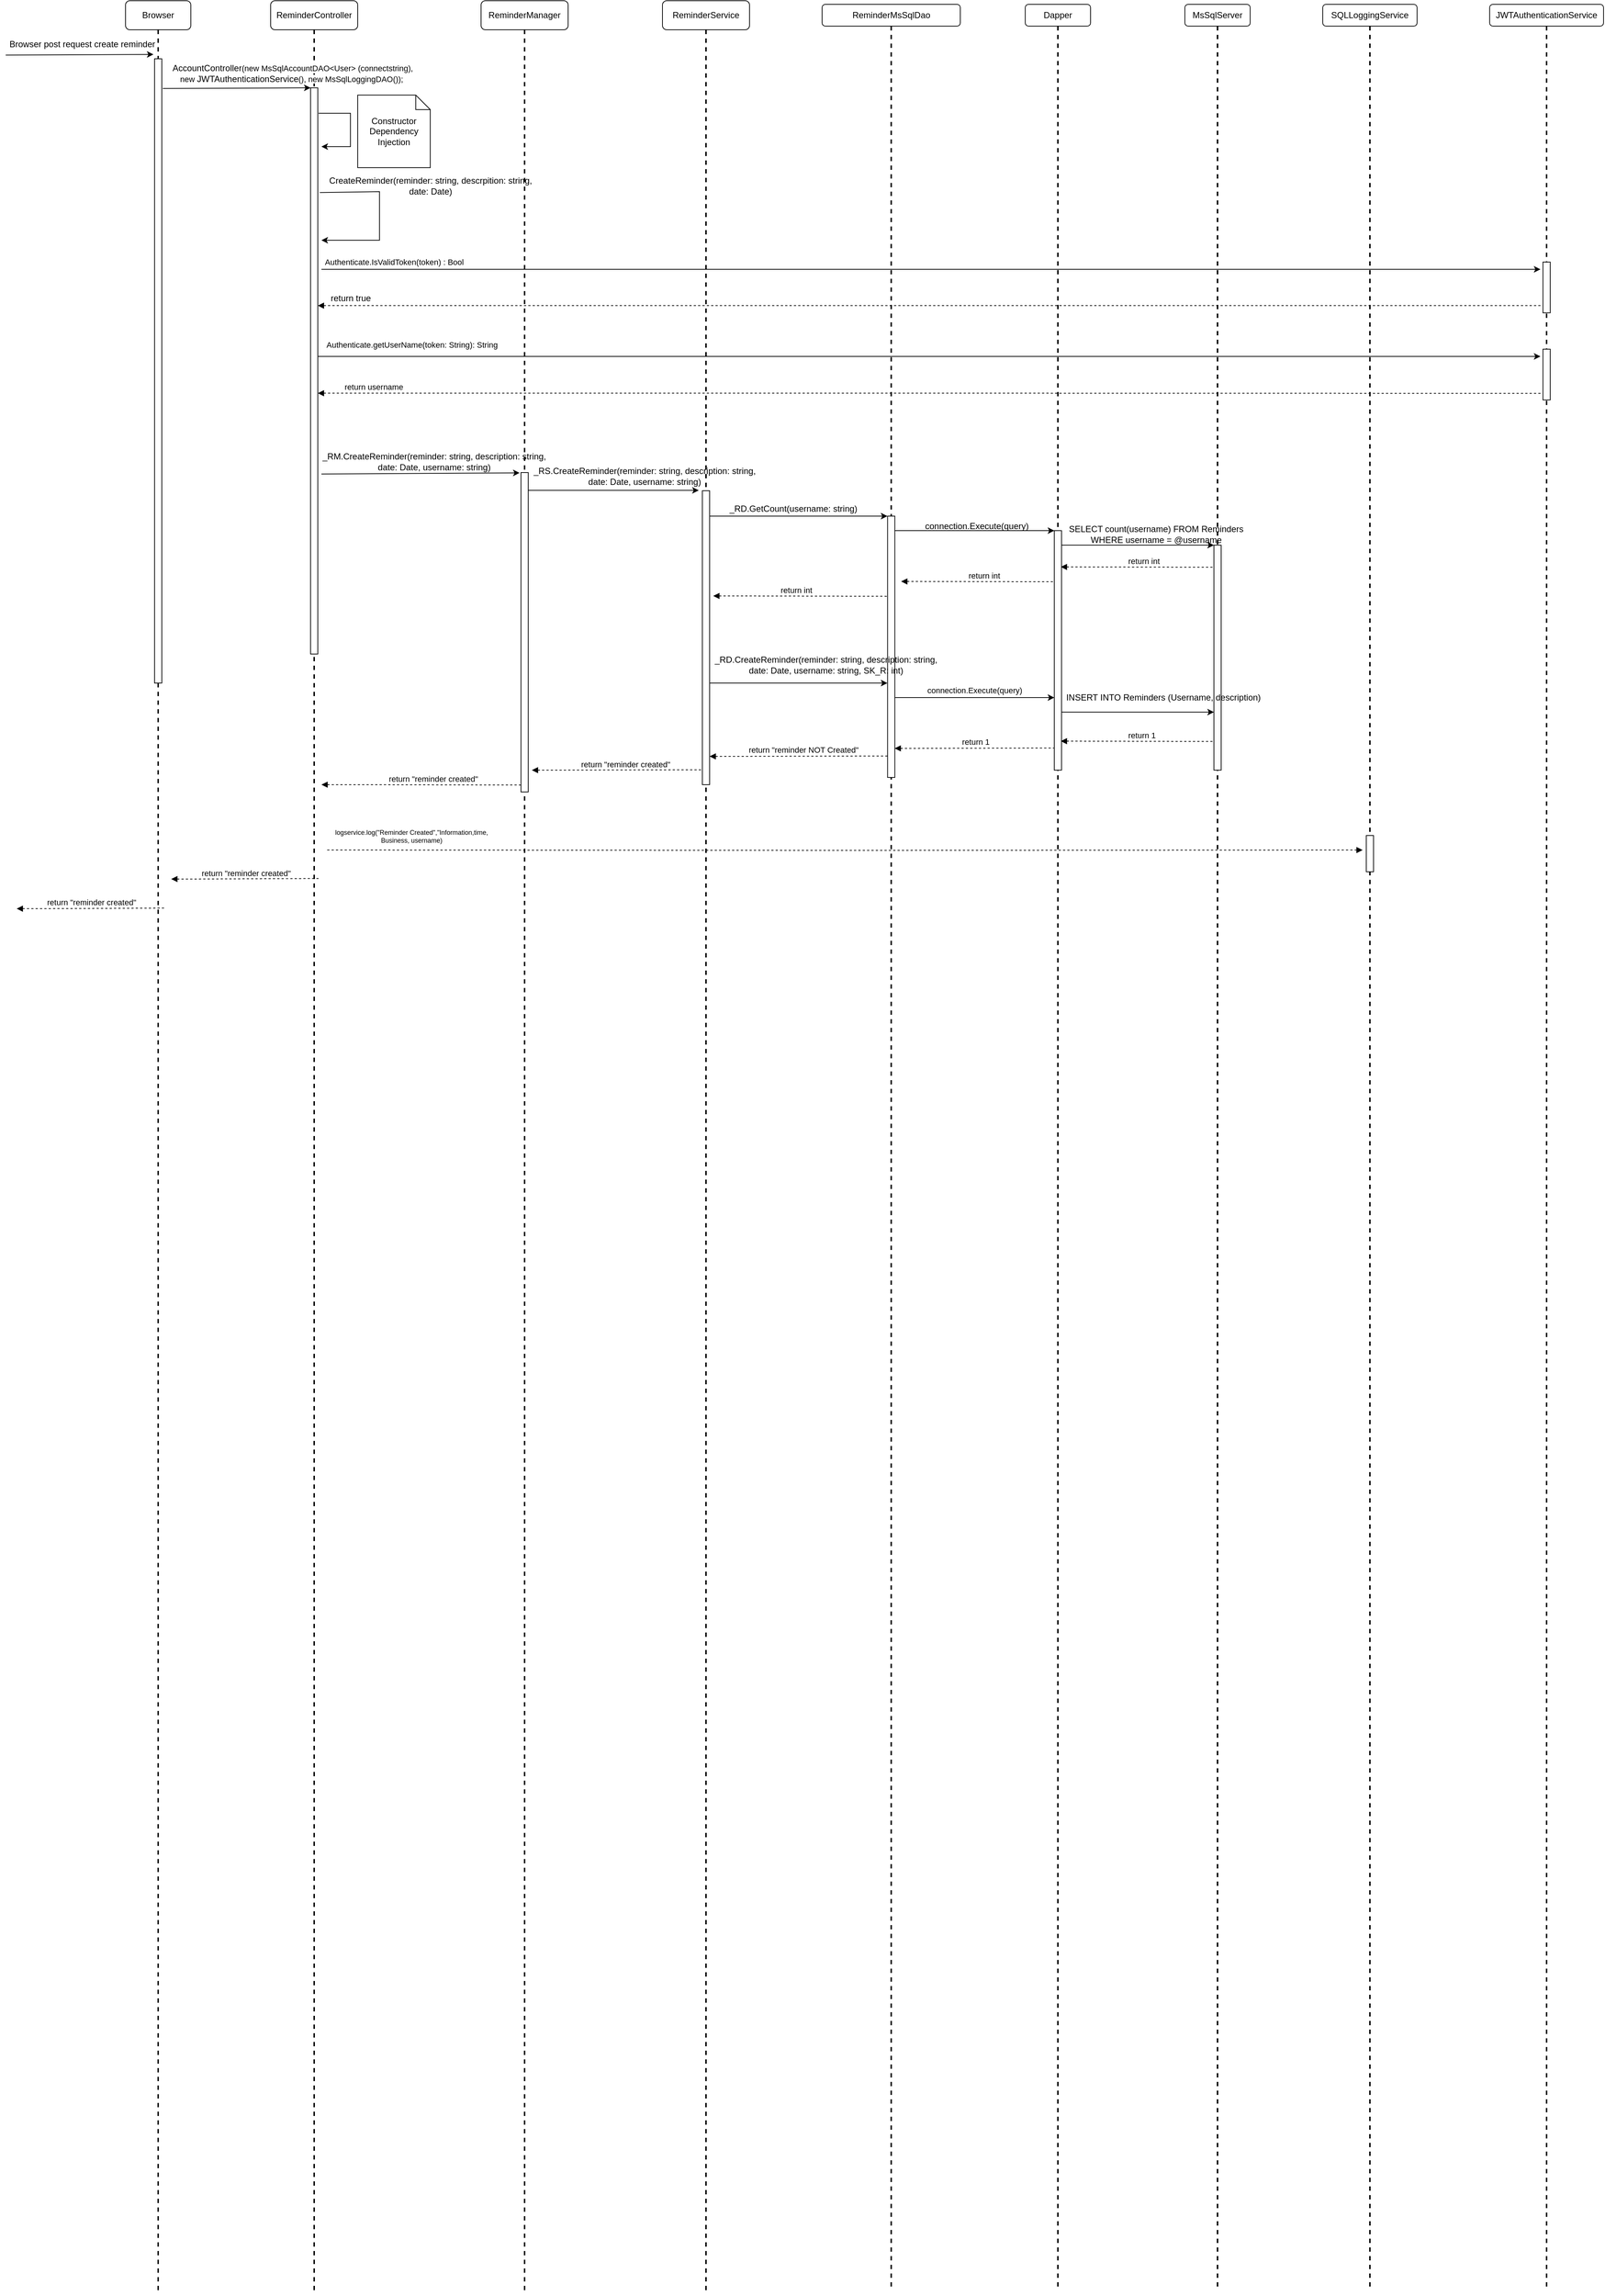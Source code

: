 <?xml version="1.0" encoding="UTF-8"?>
<mxfile version="17.4.0" type="google"><diagram id="RDwwvTGCF3wUJh4VpjZ5" name="Page-1"><mxGraphModel dx="2272" dy="737" grid="1" gridSize="10" guides="1" tooltips="1" connect="1" arrows="1" fold="1" page="1" pageScale="1" pageWidth="850" pageHeight="1100" math="0" shadow="0"><root><mxCell id="0"/><mxCell id="1" parent="0"/><mxCell id="jT9DzeOsweoscZ4oZAF4-42" value="" style="line;strokeWidth=2;direction=south;html=1;dashed=1;" parent="1" vertex="1"><mxGeometry x="900" y="145" width="10" height="3120" as="geometry"/></mxCell><mxCell id="yj6ZxE1zSrJkq0kj9B9Q-1" value="Browser" style="rounded=1;whiteSpace=wrap;html=1;" parent="1" vertex="1"><mxGeometry x="-600" y="110" width="90" height="40" as="geometry"/></mxCell><mxCell id="yj6ZxE1zSrJkq0kj9B9Q-9" value="" style="endArrow=classic;html=1;rounded=0;entryX=0;entryY=1;entryDx=0;entryDy=0;exitX=0.022;exitY=1.245;exitDx=0;exitDy=0;exitPerimeter=0;" parent="1" source="yj6ZxE1zSrJkq0kj9B9Q-12" edge="1"><mxGeometry width="50" height="50" relative="1" as="geometry"><mxPoint x="-680" y="184" as="sourcePoint"/><mxPoint x="-561.485" y="183.985" as="targetPoint"/></mxGeometry></mxCell><mxCell id="yj6ZxE1zSrJkq0kj9B9Q-12" value="Browser post request create reminder" style="text;html=1;align=center;verticalAlign=middle;resizable=0;points=[];autosize=1;strokeColor=none;fillColor=none;" parent="1" vertex="1"><mxGeometry x="-770" y="160" width="220" height="20" as="geometry"/></mxCell><mxCell id="yj6ZxE1zSrJkq0kj9B9Q-13" value="ReminderController" style="rounded=1;whiteSpace=wrap;html=1;" parent="1" vertex="1"><mxGeometry x="-400" y="110" width="120" height="40" as="geometry"/></mxCell><mxCell id="yj6ZxE1zSrJkq0kj9B9Q-14" value="" style="line;strokeWidth=2;direction=south;html=1;dashed=1;" parent="1" vertex="1"><mxGeometry x="-345" y="150" width="10" height="3120" as="geometry"/></mxCell><mxCell id="yj6ZxE1zSrJkq0kj9B9Q-15" value="" style="line;strokeWidth=2;direction=south;html=1;dashed=1;" parent="1" vertex="1"><mxGeometry x="-560" y="150" width="10" height="3120" as="geometry"/></mxCell><mxCell id="yj6ZxE1zSrJkq0kj9B9Q-16" value="" style="html=1;points=[];perimeter=orthogonalPerimeter;" parent="1" vertex="1"><mxGeometry x="-560" y="190" width="10" height="860" as="geometry"/></mxCell><mxCell id="yj6ZxE1zSrJkq0kj9B9Q-17" value="" style="html=1;points=[];perimeter=orthogonalPerimeter;" parent="1" vertex="1"><mxGeometry x="-345" y="230" width="10" height="780" as="geometry"/></mxCell><mxCell id="yj6ZxE1zSrJkq0kj9B9Q-18" value="" style="endArrow=classic;html=1;rounded=0;entryX=0;entryY=1;entryDx=0;entryDy=0;exitX=0.022;exitY=1.245;exitDx=0;exitDy=0;exitPerimeter=0;" parent="1" edge="1"><mxGeometry width="50" height="50" relative="1" as="geometry"><mxPoint x="-548.67" y="230.91" as="sourcePoint"/><mxPoint x="-344.995" y="229.995" as="targetPoint"/></mxGeometry></mxCell><mxCell id="yj6ZxE1zSrJkq0kj9B9Q-19" value="AccountController&lt;span style=&quot;background-color: rgb(255 , 255 , 255) ; font-size: 11px ; text-align: left&quot;&gt;(new MsSqlAccountDAO&amp;lt;User&amp;gt;&amp;nbsp;&lt;/span&gt;&lt;span style=&quot;background-color: rgb(255 , 255 , 255) ; font-size: 11px ; text-align: left&quot;&gt;(connectstring), &lt;br&gt;new&amp;nbsp;&lt;/span&gt;JWTAuthenticationService&lt;span style=&quot;background-color: rgb(255 , 255 , 255) ; font-size: 11px ; text-align: left&quot;&gt;(),&amp;nbsp;new MsSqlLoggingDAO());&amp;nbsp;&lt;/span&gt;&lt;span style=&quot;background-color: rgb(255 , 255 , 255) ; font-size: 11px ; text-align: left&quot;&gt;&lt;br&gt;&lt;/span&gt;" style="text;html=1;align=center;verticalAlign=middle;resizable=0;points=[];autosize=1;strokeColor=none;fillColor=none;" parent="1" vertex="1"><mxGeometry x="-545" y="195" width="350" height="30" as="geometry"/></mxCell><mxCell id="jT9DzeOsweoscZ4oZAF4-1" value="" style="endArrow=classic;html=1;rounded=0;" parent="1" edge="1"><mxGeometry width="50" height="50" relative="1" as="geometry"><mxPoint x="-334" y="265" as="sourcePoint"/><mxPoint x="-330" y="311" as="targetPoint"/><Array as="points"><mxPoint x="-290" y="265"/><mxPoint x="-290" y="311"/></Array></mxGeometry></mxCell><mxCell id="jT9DzeOsweoscZ4oZAF4-2" value="Constructor Dependency Injection" style="shape=note;size=20;whiteSpace=wrap;html=1;" parent="1" vertex="1"><mxGeometry x="-280" y="240" width="100" height="100" as="geometry"/></mxCell><mxCell id="jT9DzeOsweoscZ4oZAF4-3" value="" style="endArrow=classic;html=1;rounded=0;exitX=1.283;exitY=0.185;exitDx=0;exitDy=0;exitPerimeter=0;" parent="1" source="yj6ZxE1zSrJkq0kj9B9Q-17" edge="1"><mxGeometry width="50" height="50" relative="1" as="geometry"><mxPoint x="-335" y="410" as="sourcePoint"/><mxPoint x="-330" y="440" as="targetPoint"/><Array as="points"><mxPoint x="-250" y="373"/><mxPoint x="-250" y="440"/></Array></mxGeometry></mxCell><mxCell id="jT9DzeOsweoscZ4oZAF4-4" value="CreateReminder(reminder: string, descrpition: string,&lt;br&gt;date: Date)" style="text;html=1;align=center;verticalAlign=middle;resizable=0;points=[];autosize=1;strokeColor=none;fillColor=none;" parent="1" vertex="1"><mxGeometry x="-325" y="350" width="290" height="30" as="geometry"/></mxCell><mxCell id="jT9DzeOsweoscZ4oZAF4-5" value="&lt;span style=&quot;text-align: left&quot;&gt;JWTAuthenticationService&lt;/span&gt;" style="rounded=1;whiteSpace=wrap;html=1;" parent="1" vertex="1"><mxGeometry x="1280" y="115" width="157" height="30" as="geometry"/></mxCell><mxCell id="jT9DzeOsweoscZ4oZAF4-7" value="" style="line;strokeWidth=2;direction=south;html=1;dashed=1;" parent="1" vertex="1"><mxGeometry x="1353.5" y="145" width="10" height="3120" as="geometry"/></mxCell><mxCell id="jT9DzeOsweoscZ4oZAF4-8" value="" style="html=1;points=[];perimeter=orthogonalPerimeter;" parent="1" vertex="1"><mxGeometry x="1353.5" y="470" width="10" height="70" as="geometry"/></mxCell><mxCell id="jT9DzeOsweoscZ4oZAF4-9" value="" style="endArrow=classic;html=1;rounded=0;" parent="1" edge="1"><mxGeometry width="50" height="50" relative="1" as="geometry"><mxPoint x="-330" y="480" as="sourcePoint"/><mxPoint x="1350" y="480" as="targetPoint"/></mxGeometry></mxCell><mxCell id="jT9DzeOsweoscZ4oZAF4-11" value="" style="endArrow=none;endFill=0;html=1;edgeStyle=orthogonalEdgeStyle;align=left;verticalAlign=top;rounded=0;startArrow=block;startFill=1;dashed=1;" parent="1" edge="1"><mxGeometry x="-1" relative="1" as="geometry"><mxPoint x="-335" y="530.04" as="sourcePoint"/><mxPoint x="1350" y="530" as="targetPoint"/><Array as="points"><mxPoint x="-196" y="530.04"/></Array></mxGeometry></mxCell><mxCell id="jT9DzeOsweoscZ4oZAF4-12" value="Authenticate.IsValidToken(token) : Bool" style="edgeLabel;resizable=0;html=1;align=center;verticalAlign=middle;" parent="1" connectable="0" vertex="1"><mxGeometry x="-230.0" y="470.0" as="geometry"/></mxCell><mxCell id="jT9DzeOsweoscZ4oZAF4-13" value="return true" style="text;html=1;align=center;verticalAlign=middle;resizable=0;points=[];autosize=1;strokeColor=none;fillColor=none;" parent="1" vertex="1"><mxGeometry x="-325" y="510" width="70" height="20" as="geometry"/></mxCell><mxCell id="jT9DzeOsweoscZ4oZAF4-15" value="" style="endArrow=none;endFill=0;html=1;edgeStyle=orthogonalEdgeStyle;align=left;verticalAlign=top;rounded=0;startArrow=block;startFill=1;dashed=1;entryX=-0.041;entryY=0.87;entryDx=0;entryDy=0;entryPerimeter=0;" parent="1" target="jT9DzeOsweoscZ4oZAF4-17" edge="1"><mxGeometry x="-1" relative="1" as="geometry"><mxPoint x="-335" y="650.64" as="sourcePoint"/><mxPoint x="968.62" y="650.0" as="targetPoint"/><Array as="points"><mxPoint x="394" y="651"/><mxPoint x="1123" y="650"/></Array></mxGeometry></mxCell><mxCell id="jT9DzeOsweoscZ4oZAF4-16" value="return username" style="edgeLabel;resizable=0;html=1;align=left;verticalAlign=bottom;" parent="jT9DzeOsweoscZ4oZAF4-15" connectable="0" vertex="1"><mxGeometry x="-1" relative="1" as="geometry"><mxPoint x="35" as="offset"/></mxGeometry></mxCell><mxCell id="jT9DzeOsweoscZ4oZAF4-17" value="" style="html=1;points=[];perimeter=orthogonalPerimeter;" parent="1" vertex="1"><mxGeometry x="1353.5" y="590" width="10" height="70" as="geometry"/></mxCell><mxCell id="jT9DzeOsweoscZ4oZAF4-18" value="" style="endArrow=classic;html=1;rounded=0;" parent="1" edge="1"><mxGeometry width="50" height="50" relative="1" as="geometry"><mxPoint x="-335" y="600" as="sourcePoint"/><mxPoint x="1350" y="600" as="targetPoint"/></mxGeometry></mxCell><mxCell id="jT9DzeOsweoscZ4oZAF4-19" value="&lt;span style=&quot;color: rgb(0, 0, 0); font-family: helvetica; font-size: 11px; font-style: normal; font-weight: 400; letter-spacing: normal; text-align: left; text-indent: 0px; text-transform: none; word-spacing: 0px; background-color: rgb(255, 255, 255); display: inline; float: none;&quot;&gt;Authenticate.getUserName(token: String): String&lt;/span&gt;" style="text;whiteSpace=wrap;html=1;" parent="1" vertex="1"><mxGeometry x="-325" y="570" width="260" height="30" as="geometry"/></mxCell><mxCell id="jT9DzeOsweoscZ4oZAF4-20" value="ReminderManager" style="rounded=1;whiteSpace=wrap;html=1;" parent="1" vertex="1"><mxGeometry x="-110" y="110" width="120" height="40" as="geometry"/></mxCell><mxCell id="jT9DzeOsweoscZ4oZAF4-21" value="" style="line;strokeWidth=2;direction=south;html=1;dashed=1;" parent="1" vertex="1"><mxGeometry x="-55" y="150" width="10" height="3120" as="geometry"/></mxCell><mxCell id="jT9DzeOsweoscZ4oZAF4-22" value="" style="html=1;points=[];perimeter=orthogonalPerimeter;" parent="1" vertex="1"><mxGeometry x="-55" y="760" width="10" height="440" as="geometry"/></mxCell><mxCell id="jT9DzeOsweoscZ4oZAF4-23" value="" style="endArrow=classic;html=1;rounded=0;entryX=-0.191;entryY=0.001;entryDx=0;entryDy=0;entryPerimeter=0;" parent="1" target="jT9DzeOsweoscZ4oZAF4-22" edge="1"><mxGeometry width="50" height="50" relative="1" as="geometry"><mxPoint x="-330" y="762" as="sourcePoint"/><mxPoint x="-240" y="750" as="targetPoint"/></mxGeometry></mxCell><mxCell id="jT9DzeOsweoscZ4oZAF4-24" value="_RM.CreateReminder(reminder: string, description: string,&lt;br&gt;date: Date, username: string)" style="text;html=1;align=center;verticalAlign=middle;resizable=0;points=[];autosize=1;strokeColor=none;fillColor=none;" parent="1" vertex="1"><mxGeometry x="-335" y="730" width="320" height="30" as="geometry"/></mxCell><mxCell id="jT9DzeOsweoscZ4oZAF4-25" value="ReminderService" style="rounded=1;whiteSpace=wrap;html=1;" parent="1" vertex="1"><mxGeometry x="140" y="110" width="120" height="40" as="geometry"/></mxCell><mxCell id="jT9DzeOsweoscZ4oZAF4-26" value="" style="line;strokeWidth=2;direction=south;html=1;dashed=1;" parent="1" vertex="1"><mxGeometry x="195" y="150" width="10" height="3120" as="geometry"/></mxCell><mxCell id="jT9DzeOsweoscZ4oZAF4-27" value="" style="html=1;points=[];perimeter=orthogonalPerimeter;" parent="1" vertex="1"><mxGeometry x="195" y="785" width="10" height="405" as="geometry"/></mxCell><mxCell id="jT9DzeOsweoscZ4oZAF4-28" value="" style="endArrow=classic;html=1;rounded=0;" parent="1" edge="1"><mxGeometry width="50" height="50" relative="1" as="geometry"><mxPoint x="-45" y="784.5" as="sourcePoint"/><mxPoint x="190" y="784.5" as="targetPoint"/></mxGeometry></mxCell><mxCell id="jT9DzeOsweoscZ4oZAF4-29" value="_RS.CreateReminder(reminder: string, description: string,&lt;br&gt;date: Date, username: string)" style="text;html=1;align=center;verticalAlign=middle;resizable=0;points=[];autosize=1;strokeColor=none;fillColor=none;" parent="1" vertex="1"><mxGeometry x="-45" y="750" width="320" height="30" as="geometry"/></mxCell><mxCell id="jT9DzeOsweoscZ4oZAF4-30" value="ReminderMsSqlDao" style="rounded=1;whiteSpace=wrap;html=1;" parent="1" vertex="1"><mxGeometry x="360" y="115" width="190.5" height="30" as="geometry"/></mxCell><mxCell id="jT9DzeOsweoscZ4oZAF4-31" value="" style="line;strokeWidth=2;direction=south;html=1;dashed=1;" parent="1" vertex="1"><mxGeometry x="450.25" y="145" width="10" height="3120" as="geometry"/></mxCell><mxCell id="jT9DzeOsweoscZ4oZAF4-32" value="" style="html=1;points=[];perimeter=orthogonalPerimeter;" parent="1" vertex="1"><mxGeometry x="450.25" y="820" width="10" height="360" as="geometry"/></mxCell><mxCell id="jT9DzeOsweoscZ4oZAF4-33" value="" style="endArrow=classic;html=1;rounded=0;" parent="1" edge="1"><mxGeometry width="50" height="50" relative="1" as="geometry"><mxPoint x="205" y="1050" as="sourcePoint"/><mxPoint x="450" y="1050" as="targetPoint"/></mxGeometry></mxCell><mxCell id="jT9DzeOsweoscZ4oZAF4-34" value="_RD.CreateReminder(reminder: string, description: string,&lt;br&gt;date: Date, username: string, SK_R: int)" style="text;html=1;align=center;verticalAlign=middle;resizable=0;points=[];autosize=1;strokeColor=none;fillColor=none;" parent="1" vertex="1"><mxGeometry x="205" y="1010" width="320" height="30" as="geometry"/></mxCell><mxCell id="jT9DzeOsweoscZ4oZAF4-35" value="Dapper" style="rounded=1;whiteSpace=wrap;html=1;" parent="1" vertex="1"><mxGeometry x="640" y="115" width="90" height="30" as="geometry"/></mxCell><mxCell id="jT9DzeOsweoscZ4oZAF4-36" value="" style="line;strokeWidth=2;direction=south;html=1;dashed=1;" parent="1" vertex="1"><mxGeometry x="680" y="145" width="10" height="3120" as="geometry"/></mxCell><mxCell id="jT9DzeOsweoscZ4oZAF4-37" value="" style="html=1;points=[];perimeter=orthogonalPerimeter;" parent="1" vertex="1"><mxGeometry x="680" y="840" width="10" height="330" as="geometry"/></mxCell><mxCell id="jT9DzeOsweoscZ4oZAF4-39" value="" style="endArrow=classic;html=1;rounded=0;" parent="1" edge="1"><mxGeometry width="50" height="50" relative="1" as="geometry"><mxPoint x="460" y="1070" as="sourcePoint"/><mxPoint x="680" y="1070" as="targetPoint"/></mxGeometry></mxCell><mxCell id="jT9DzeOsweoscZ4oZAF4-40" value="connection.Execute(query)" style="edgeLabel;html=1;align=center;verticalAlign=middle;resizable=0;points=[];" parent="1" vertex="1" connectable="0"><mxGeometry x="570.001" y="1060.005" as="geometry"/></mxCell><mxCell id="jT9DzeOsweoscZ4oZAF4-41" value="MsSqlServer" style="rounded=1;whiteSpace=wrap;html=1;" parent="1" vertex="1"><mxGeometry x="860" y="115" width="90" height="30" as="geometry"/></mxCell><mxCell id="jT9DzeOsweoscZ4oZAF4-43" value="" style="html=1;points=[];perimeter=orthogonalPerimeter;" parent="1" vertex="1"><mxGeometry x="900" y="860" width="10" height="310" as="geometry"/></mxCell><mxCell id="jT9DzeOsweoscZ4oZAF4-44" value="" style="endArrow=classic;html=1;rounded=0;" parent="1" edge="1"><mxGeometry width="50" height="50" relative="1" as="geometry"><mxPoint x="690" y="1090" as="sourcePoint"/><mxPoint x="900" y="1090" as="targetPoint"/></mxGeometry></mxCell><mxCell id="jT9DzeOsweoscZ4oZAF4-45" value="INSERT INTO Reminders (Username, description)" style="text;html=1;align=center;verticalAlign=middle;resizable=0;points=[];autosize=1;strokeColor=none;fillColor=none;" parent="1" vertex="1"><mxGeometry x="690" y="1060" width="280" height="20" as="geometry"/></mxCell><mxCell id="jT9DzeOsweoscZ4oZAF4-48" value="" style="endArrow=none;endFill=0;html=1;edgeStyle=orthogonalEdgeStyle;align=left;verticalAlign=top;rounded=0;startArrow=block;startFill=1;dashed=1;" parent="1" edge="1"><mxGeometry x="-1" relative="1" as="geometry"><mxPoint x="689" y="1130" as="sourcePoint"/><mxPoint x="900.0" y="1130.44" as="targetPoint"/><Array as="points"><mxPoint x="689" y="1130.23"/></Array></mxGeometry></mxCell><mxCell id="jT9DzeOsweoscZ4oZAF4-49" value="return 1" style="edgeLabel;resizable=0;html=1;align=left;verticalAlign=bottom;" parent="jT9DzeOsweoscZ4oZAF4-48" connectable="0" vertex="1"><mxGeometry x="-1" relative="1" as="geometry"><mxPoint x="91" as="offset"/></mxGeometry></mxCell><mxCell id="jT9DzeOsweoscZ4oZAF4-50" value="" style="endArrow=none;endFill=0;html=1;edgeStyle=orthogonalEdgeStyle;align=left;verticalAlign=top;rounded=0;startArrow=block;startFill=1;dashed=1;exitX=0.975;exitY=0.909;exitDx=0;exitDy=0;exitPerimeter=0;" parent="1" edge="1"><mxGeometry x="-1" relative="1" as="geometry"><mxPoint x="460" y="1139.99" as="sourcePoint"/><mxPoint x="680.0" y="1139.44" as="targetPoint"/><Array as="points"><mxPoint x="469" y="1140"/></Array></mxGeometry></mxCell><mxCell id="jT9DzeOsweoscZ4oZAF4-51" value="return 1" style="edgeLabel;resizable=0;html=1;align=left;verticalAlign=bottom;" parent="jT9DzeOsweoscZ4oZAF4-50" connectable="0" vertex="1"><mxGeometry x="-1" relative="1" as="geometry"><mxPoint x="91" as="offset"/></mxGeometry></mxCell><mxCell id="jT9DzeOsweoscZ4oZAF4-52" value="" style="endArrow=none;endFill=0;html=1;edgeStyle=orthogonalEdgeStyle;align=left;verticalAlign=top;rounded=0;startArrow=block;startFill=1;dashed=1;exitX=1;exitY=0.869;exitDx=0;exitDy=0;exitPerimeter=0;" parent="1" edge="1"><mxGeometry x="-1" relative="1" as="geometry"><mxPoint x="205" y="1151.005" as="sourcePoint"/><mxPoint x="450.25" y="1150.44" as="targetPoint"/><Array as="points"><mxPoint x="239" y="1151"/></Array></mxGeometry></mxCell><mxCell id="jT9DzeOsweoscZ4oZAF4-53" value="return &quot;reminder NOT Created&quot;" style="edgeLabel;resizable=0;html=1;align=left;verticalAlign=bottom;" parent="jT9DzeOsweoscZ4oZAF4-52" connectable="0" vertex="1"><mxGeometry x="-1" relative="1" as="geometry"><mxPoint x="52" y="-1" as="offset"/></mxGeometry></mxCell><mxCell id="jT9DzeOsweoscZ4oZAF4-54" value="" style="endArrow=none;endFill=0;html=1;edgeStyle=orthogonalEdgeStyle;align=left;verticalAlign=top;rounded=0;startArrow=block;startFill=1;dashed=1;" parent="1" edge="1"><mxGeometry x="-1" relative="1" as="geometry"><mxPoint x="-40" y="1170" as="sourcePoint"/><mxPoint x="195.0" y="1169.44" as="targetPoint"/><Array as="points"><mxPoint x="-16" y="1170"/></Array></mxGeometry></mxCell><mxCell id="jT9DzeOsweoscZ4oZAF4-55" value="return &quot;reminder created&quot;" style="edgeLabel;resizable=0;html=1;align=left;verticalAlign=bottom;" parent="jT9DzeOsweoscZ4oZAF4-54" connectable="0" vertex="1"><mxGeometry x="-1" relative="1" as="geometry"><mxPoint x="66" as="offset"/></mxGeometry></mxCell><mxCell id="jT9DzeOsweoscZ4oZAF4-58" value="" style="endArrow=none;endFill=0;html=1;edgeStyle=orthogonalEdgeStyle;align=left;verticalAlign=top;rounded=0;startArrow=block;startFill=1;dashed=1;" parent="1" edge="1"><mxGeometry x="-1" relative="1" as="geometry"><mxPoint x="-330" y="1190" as="sourcePoint"/><mxPoint x="-55.0" y="1190.44" as="targetPoint"/><Array as="points"><mxPoint x="-266" y="1190.23"/></Array></mxGeometry></mxCell><mxCell id="jT9DzeOsweoscZ4oZAF4-59" value="return &quot;reminder created&quot;" style="edgeLabel;resizable=0;html=1;align=left;verticalAlign=bottom;" parent="jT9DzeOsweoscZ4oZAF4-58" connectable="0" vertex="1"><mxGeometry x="-1" relative="1" as="geometry"><mxPoint x="91" as="offset"/></mxGeometry></mxCell><mxCell id="jT9DzeOsweoscZ4oZAF4-62" value="" style="endArrow=block;endFill=1;html=1;edgeStyle=orthogonalEdgeStyle;align=left;verticalAlign=top;rounded=0;startArrow=none;startFill=0;dashed=1;entryX=-0.5;entryY=0.4;entryDx=0;entryDy=0;entryPerimeter=0;" parent="1" target="jT9DzeOsweoscZ4oZAF4-70" edge="1"><mxGeometry x="-1" relative="1" as="geometry"><mxPoint x="-322" y="1280.0" as="sourcePoint"/><mxPoint x="1113" y="1280" as="targetPoint"/><Array as="points"/></mxGeometry></mxCell><mxCell id="jT9DzeOsweoscZ4oZAF4-63" value="&lt;div style=&quot;font-size: 9px ; text-align: center&quot;&gt;logservice.log(&quot;Reminder Created&quot;,&quot;Information,time,&lt;/div&gt;&lt;div style=&quot;font-size: 9px ; text-align: center&quot;&gt;Business, username)&lt;/div&gt;" style="edgeLabel;resizable=0;html=1;align=left;verticalAlign=bottom;" parent="jT9DzeOsweoscZ4oZAF4-62" connectable="0" vertex="1"><mxGeometry x="-1" relative="1" as="geometry"><mxPoint x="9" y="-6" as="offset"/></mxGeometry></mxCell><mxCell id="jT9DzeOsweoscZ4oZAF4-66" value="" style="endArrow=none;endFill=0;html=1;edgeStyle=orthogonalEdgeStyle;align=left;verticalAlign=top;rounded=0;startArrow=block;startFill=1;dashed=1;entryX=-0.2;entryY=0.999;entryDx=0;entryDy=0;entryPerimeter=0;" parent="1" edge="1"><mxGeometry x="-1" relative="1" as="geometry"><mxPoint x="-537" y="1320" as="sourcePoint"/><mxPoint x="-334" y="1319.22" as="targetPoint"/><Array as="points"><mxPoint x="-513" y="1320"/></Array></mxGeometry></mxCell><mxCell id="jT9DzeOsweoscZ4oZAF4-67" value="return &quot;reminder created&quot;" style="edgeLabel;resizable=0;html=1;align=left;verticalAlign=bottom;" parent="jT9DzeOsweoscZ4oZAF4-66" connectable="0" vertex="1"><mxGeometry x="-1" relative="1" as="geometry"><mxPoint x="40" as="offset"/></mxGeometry></mxCell><mxCell id="jT9DzeOsweoscZ4oZAF4-68" value="SQLLoggingService" style="rounded=1;whiteSpace=wrap;html=1;" parent="1" vertex="1"><mxGeometry x="1050" y="115" width="130" height="30" as="geometry"/></mxCell><mxCell id="jT9DzeOsweoscZ4oZAF4-69" value="" style="line;strokeWidth=2;direction=south;html=1;dashed=1;" parent="1" vertex="1"><mxGeometry x="1110" y="145" width="10" height="3120" as="geometry"/></mxCell><mxCell id="jT9DzeOsweoscZ4oZAF4-70" value="" style="html=1;points=[];perimeter=orthogonalPerimeter;" parent="1" vertex="1"><mxGeometry x="1110" y="1260" width="10" height="50" as="geometry"/></mxCell><mxCell id="jT9DzeOsweoscZ4oZAF4-71" value="" style="endArrow=none;endFill=0;html=1;edgeStyle=orthogonalEdgeStyle;align=left;verticalAlign=top;rounded=0;startArrow=block;startFill=1;dashed=1;entryX=-0.2;entryY=0.999;entryDx=0;entryDy=0;entryPerimeter=0;" parent="1" edge="1"><mxGeometry x="-1" relative="1" as="geometry"><mxPoint x="-750" y="1360.78" as="sourcePoint"/><mxPoint x="-547" y="1360" as="targetPoint"/><Array as="points"><mxPoint x="-726" y="1360.78"/></Array></mxGeometry></mxCell><mxCell id="jT9DzeOsweoscZ4oZAF4-72" value="return &quot;reminder created&quot;" style="edgeLabel;resizable=0;html=1;align=left;verticalAlign=bottom;" parent="jT9DzeOsweoscZ4oZAF4-71" connectable="0" vertex="1"><mxGeometry x="-1" relative="1" as="geometry"><mxPoint x="40" as="offset"/></mxGeometry></mxCell><mxCell id="MWnDQBkEz4KzhycUBzD0-1" value="" style="endArrow=classic;html=1;rounded=0;" parent="1" edge="1"><mxGeometry width="50" height="50" relative="1" as="geometry"><mxPoint x="205" y="820" as="sourcePoint"/><mxPoint x="450" y="820" as="targetPoint"/></mxGeometry></mxCell><mxCell id="MWnDQBkEz4KzhycUBzD0-2" value="" style="endArrow=classic;html=1;rounded=0;" parent="1" edge="1"><mxGeometry width="50" height="50" relative="1" as="geometry"><mxPoint x="460" y="840" as="sourcePoint"/><mxPoint x="680" y="840" as="targetPoint"/></mxGeometry></mxCell><mxCell id="MWnDQBkEz4KzhycUBzD0-3" value="" style="endArrow=classic;html=1;rounded=0;" parent="1" edge="1"><mxGeometry width="50" height="50" relative="1" as="geometry"><mxPoint x="690" y="860" as="sourcePoint"/><mxPoint x="900" y="860" as="targetPoint"/></mxGeometry></mxCell><mxCell id="MWnDQBkEz4KzhycUBzD0-4" value="_RD.GetCount(username: string)" style="text;html=1;align=center;verticalAlign=middle;resizable=0;points=[];autosize=1;strokeColor=none;fillColor=none;" parent="1" vertex="1"><mxGeometry x="225" y="800" width="190" height="20" as="geometry"/></mxCell><mxCell id="MWnDQBkEz4KzhycUBzD0-5" value="connection.Execute(query)" style="text;whiteSpace=wrap;html=1;" parent="1" vertex="1"><mxGeometry x="500" y="820" width="170" height="30" as="geometry"/></mxCell><mxCell id="MWnDQBkEz4KzhycUBzD0-6" value="SELECT count(username) FROM Reminders&lt;br&gt;WHERE username = @username" style="text;html=1;align=center;verticalAlign=middle;resizable=0;points=[];autosize=1;strokeColor=none;fillColor=none;" parent="1" vertex="1"><mxGeometry x="690" y="830" width="260" height="30" as="geometry"/></mxCell><mxCell id="MWnDQBkEz4KzhycUBzD0-7" value="" style="endArrow=none;endFill=0;html=1;edgeStyle=orthogonalEdgeStyle;align=left;verticalAlign=top;rounded=0;startArrow=block;startFill=1;dashed=1;" parent="1" edge="1"><mxGeometry x="-1" relative="1" as="geometry"><mxPoint x="689" y="890" as="sourcePoint"/><mxPoint x="900.0" y="890.44" as="targetPoint"/><Array as="points"><mxPoint x="689" y="890.23"/></Array></mxGeometry></mxCell><mxCell id="MWnDQBkEz4KzhycUBzD0-8" value="return int" style="edgeLabel;resizable=0;html=1;align=left;verticalAlign=bottom;" parent="MWnDQBkEz4KzhycUBzD0-7" connectable="0" vertex="1"><mxGeometry x="-1" relative="1" as="geometry"><mxPoint x="91" as="offset"/></mxGeometry></mxCell><mxCell id="MWnDQBkEz4KzhycUBzD0-9" value="" style="endArrow=none;endFill=0;html=1;edgeStyle=orthogonalEdgeStyle;align=left;verticalAlign=top;rounded=0;startArrow=block;startFill=1;dashed=1;" parent="1" edge="1"><mxGeometry x="-1" relative="1" as="geometry"><mxPoint x="469" y="910" as="sourcePoint"/><mxPoint x="680.0" y="910.44" as="targetPoint"/><Array as="points"><mxPoint x="469" y="910.23"/></Array></mxGeometry></mxCell><mxCell id="MWnDQBkEz4KzhycUBzD0-10" value="return int" style="edgeLabel;resizable=0;html=1;align=left;verticalAlign=bottom;" parent="MWnDQBkEz4KzhycUBzD0-9" connectable="0" vertex="1"><mxGeometry x="-1" relative="1" as="geometry"><mxPoint x="91" as="offset"/></mxGeometry></mxCell><mxCell id="MWnDQBkEz4KzhycUBzD0-11" value="" style="endArrow=none;endFill=0;html=1;edgeStyle=orthogonalEdgeStyle;align=left;verticalAlign=top;rounded=0;startArrow=block;startFill=1;dashed=1;" parent="1" edge="1"><mxGeometry x="-1" relative="1" as="geometry"><mxPoint x="210" y="930" as="sourcePoint"/><mxPoint x="450.25" y="930.44" as="targetPoint"/><Array as="points"><mxPoint x="239.25" y="930.23"/></Array></mxGeometry></mxCell><mxCell id="MWnDQBkEz4KzhycUBzD0-12" value="return int" style="edgeLabel;resizable=0;html=1;align=left;verticalAlign=bottom;" parent="MWnDQBkEz4KzhycUBzD0-11" connectable="0" vertex="1"><mxGeometry x="-1" relative="1" as="geometry"><mxPoint x="91" as="offset"/></mxGeometry></mxCell></root></mxGraphModel></diagram></mxfile>